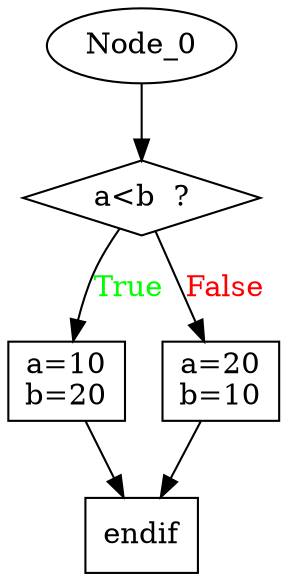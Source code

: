 digraph G{
Node_1 [ label ="a<b  ?",shape="diamond"];
Node_2 [ label ="a=10\nb=20",shape="box"];
Node_3 [ label ="a=20\nb=10",shape="box"];
Node_4 [ label ="endif",shape="box"];
Node_1 -> Node_2 [label="True",fontcolor="GREEN"];
Node_0 -> Node_1;
Node_1 -> Node_3 [label="False",fontcolor="RED"];
Node_2 -> Node_4;
Node_3 -> Node_4;
}
